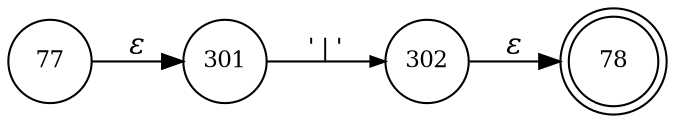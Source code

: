 digraph ATN {
rankdir=LR;
s78[fontsize=11, label="78", shape=doublecircle, fixedsize=true, width=.6];
s77[fontsize=11,label="77", shape=circle, fixedsize=true, width=.55, peripheries=1];
s301[fontsize=11,label="301", shape=circle, fixedsize=true, width=.55, peripheries=1];
s302[fontsize=11,label="302", shape=circle, fixedsize=true, width=.55, peripheries=1];
s77 -> s301 [fontname="Times-Italic", label="&epsilon;"];
s301 -> s302 [fontsize=11, fontname="Courier", arrowsize=.7, label = "'|'", arrowhead = normal];
s302 -> s78 [fontname="Times-Italic", label="&epsilon;"];
}